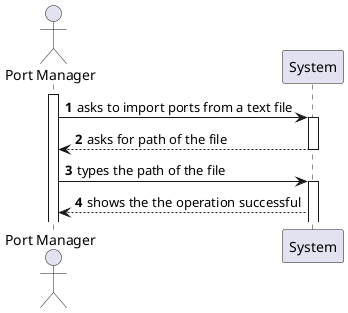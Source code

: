 @startuml
'https://plantuml.com/sequence-diagram

autonumber

actor "Port Manager" as PM
participant "System" as S
activate PM

PM -> S: asks to import ports from a text file
activate S
S --> PM: asks for path of the file
deactivate S
PM -> S: types the path of the file
activate S
PM <-- S: shows the the operation successful
@enduml